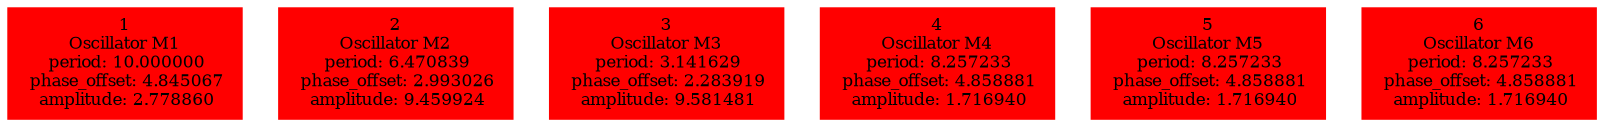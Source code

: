  digraph g{ forcelabels=true;
1 [label=<1<BR />Oscillator M1<BR /> period: 10.000000<BR /> phase_offset: 4.845067<BR /> amplitude: 2.778860>, shape=box,color=red,style=filled,fontsize=8];2 [label=<2<BR />Oscillator M2<BR /> period: 6.470839<BR /> phase_offset: 2.993026<BR /> amplitude: 9.459924>, shape=box,color=red,style=filled,fontsize=8];3 [label=<3<BR />Oscillator M3<BR /> period: 3.141629<BR /> phase_offset: 2.283919<BR /> amplitude: 9.581481>, shape=box,color=red,style=filled,fontsize=8];4 [label=<4<BR />Oscillator M4<BR /> period: 8.257233<BR /> phase_offset: 4.858881<BR /> amplitude: 1.716940>, shape=box,color=red,style=filled,fontsize=8];5 [label=<5<BR />Oscillator M5<BR /> period: 8.257233<BR /> phase_offset: 4.858881<BR /> amplitude: 1.716940>, shape=box,color=red,style=filled,fontsize=8];6 [label=<6<BR />Oscillator M6<BR /> period: 8.257233<BR /> phase_offset: 4.858881<BR /> amplitude: 1.716940>, shape=box,color=red,style=filled,fontsize=8]; }
